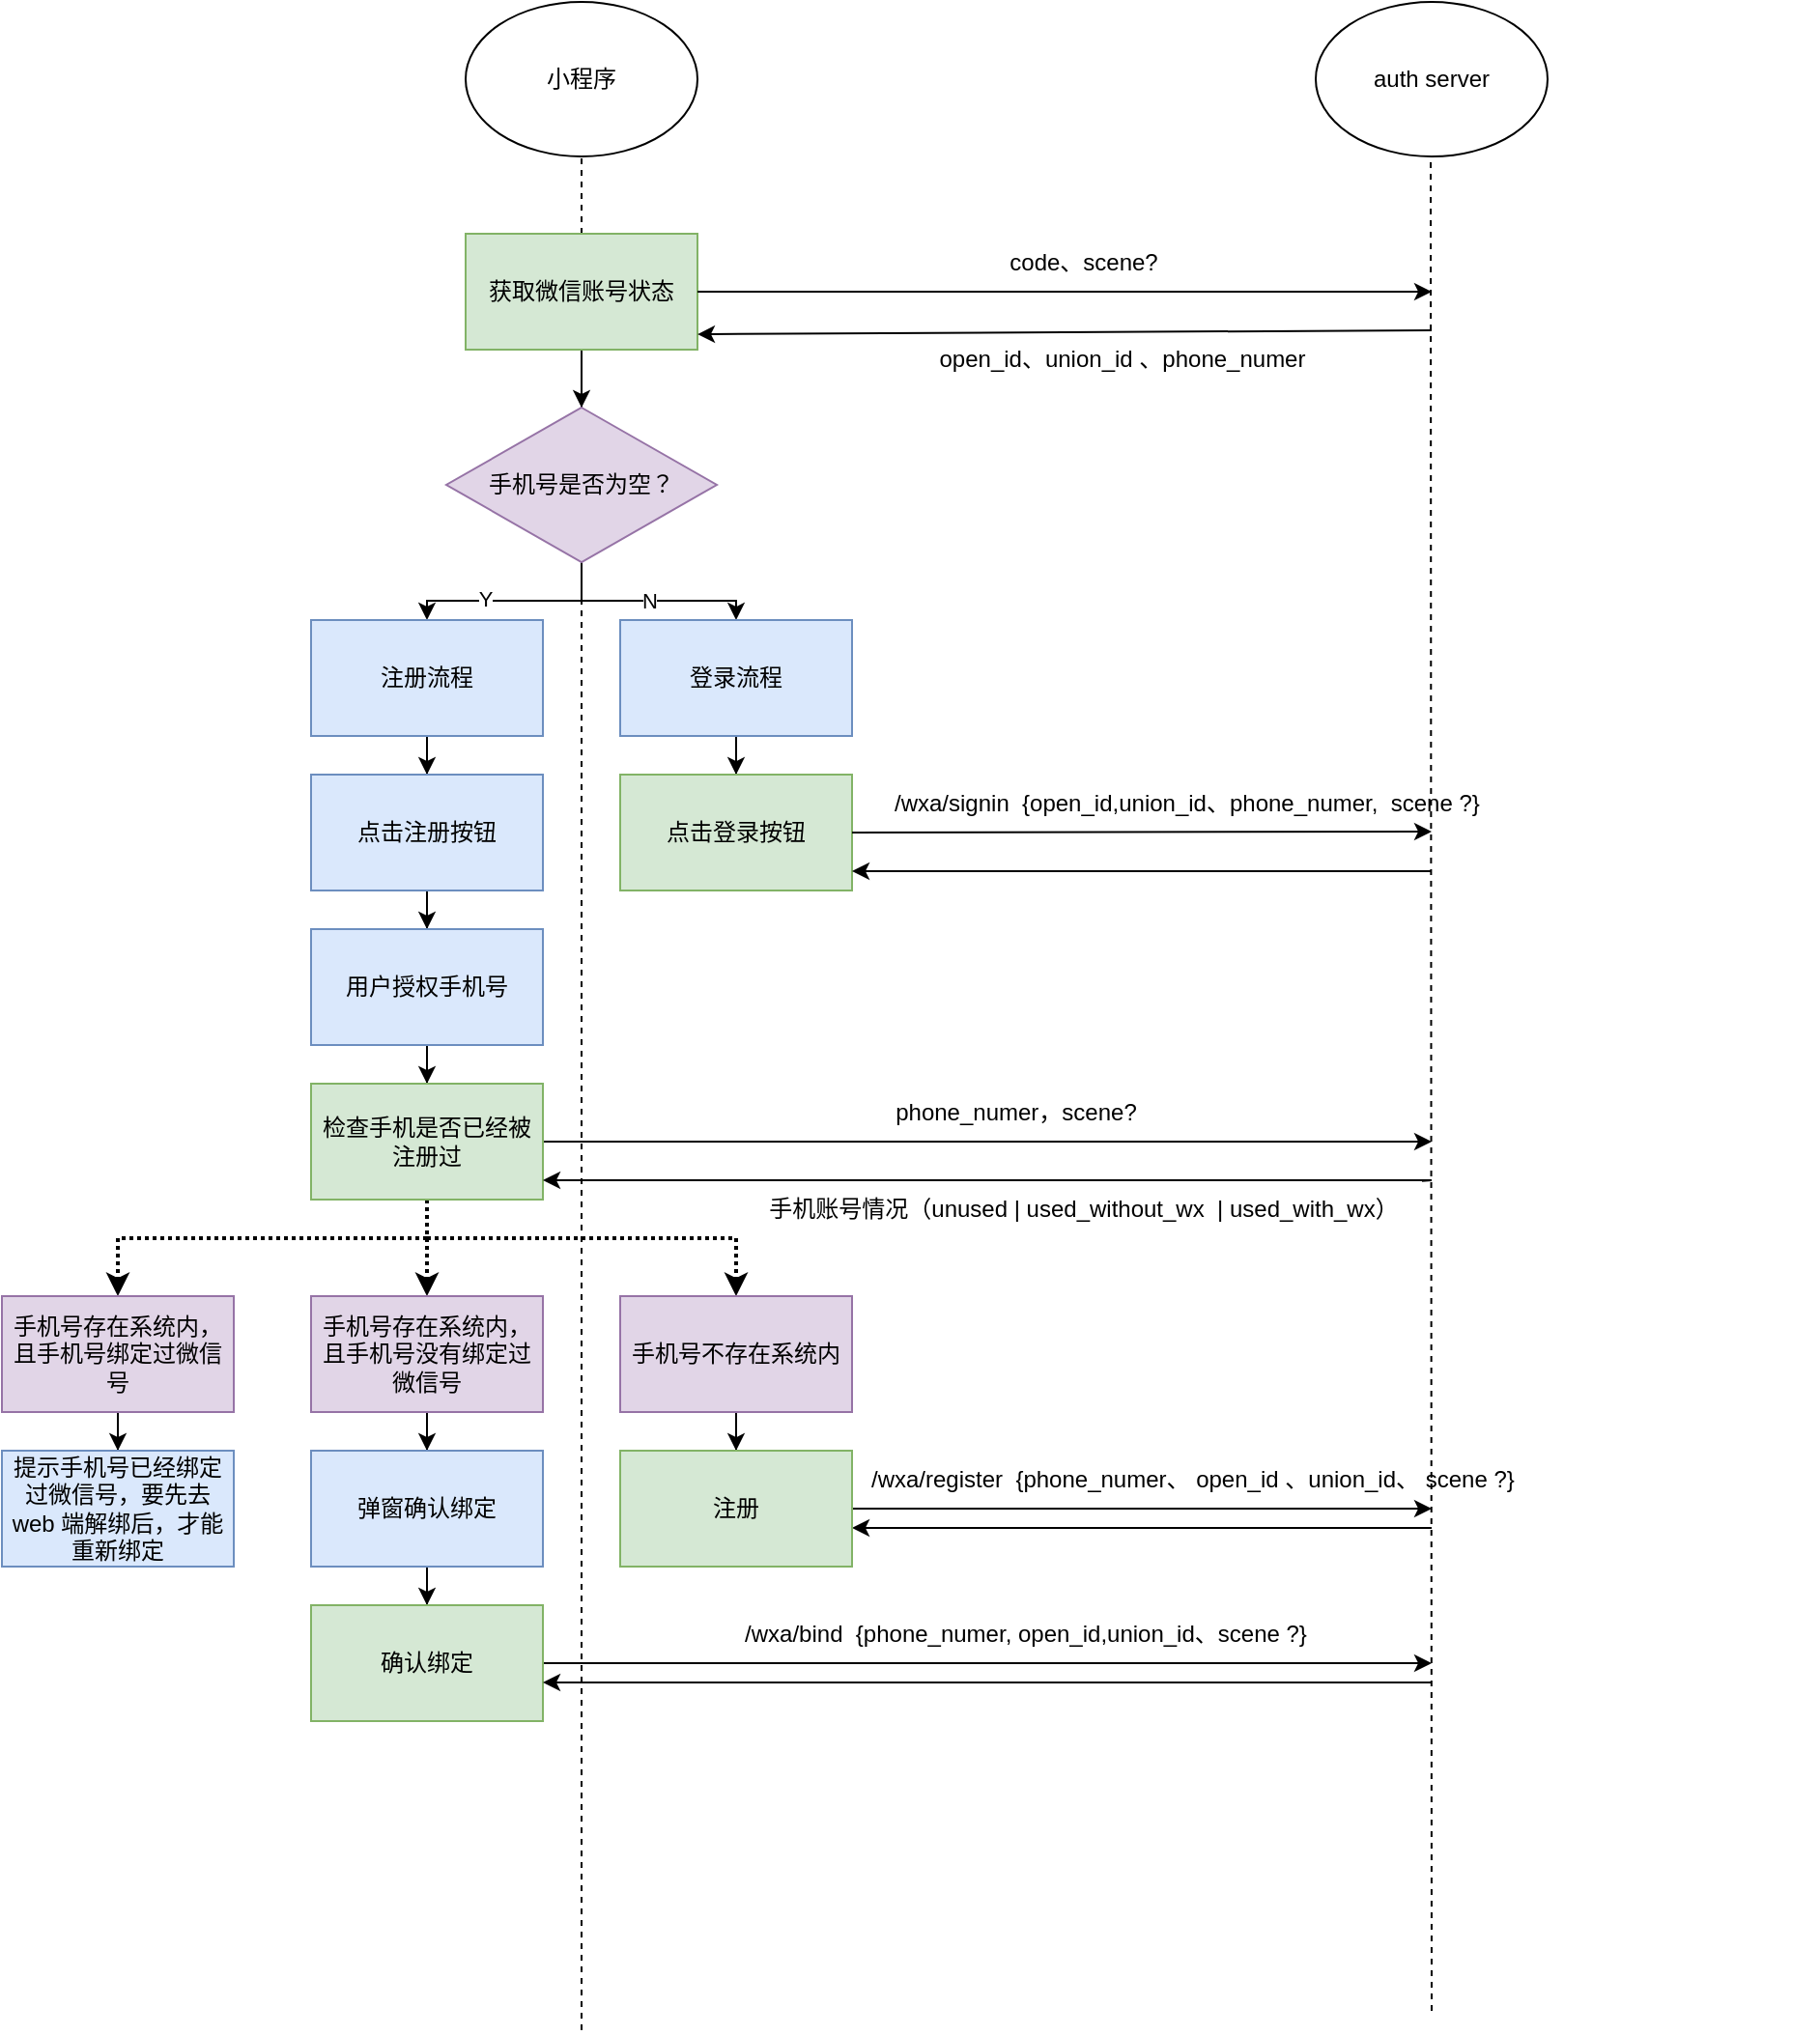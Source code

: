 <mxfile version="20.6.0" type="github">
  <diagram id="frfGcgA22GGOmQ5Yl26P" name="第 1 页">
    <mxGraphModel dx="2249" dy="706" grid="1" gridSize="10" guides="1" tooltips="1" connect="1" arrows="1" fold="1" page="1" pageScale="1" pageWidth="827" pageHeight="1169" math="0" shadow="0">
      <root>
        <mxCell id="0" />
        <mxCell id="1" parent="0" />
        <mxCell id="TeYJb4yFEiiPOOzQJac0-3" value="小程序" style="ellipse;whiteSpace=wrap;html=1;" vertex="1" parent="1">
          <mxGeometry x="160" y="120" width="120" height="80" as="geometry" />
        </mxCell>
        <mxCell id="TeYJb4yFEiiPOOzQJac0-5" value="" style="endArrow=none;dashed=1;html=1;rounded=0;entryX=0.5;entryY=1;entryDx=0;entryDy=0;startArrow=none;" edge="1" parent="1" target="TeYJb4yFEiiPOOzQJac0-3">
          <mxGeometry width="50" height="50" relative="1" as="geometry">
            <mxPoint x="220" y="930" as="sourcePoint" />
            <mxPoint x="440" y="370" as="targetPoint" />
          </mxGeometry>
        </mxCell>
        <mxCell id="TeYJb4yFEiiPOOzQJac0-4" value="auth server" style="ellipse;whiteSpace=wrap;html=1;" vertex="1" parent="1">
          <mxGeometry x="600" y="120" width="120" height="80" as="geometry" />
        </mxCell>
        <mxCell id="TeYJb4yFEiiPOOzQJac0-7" value="" style="endArrow=none;dashed=1;html=1;rounded=0;entryX=0.5;entryY=1;entryDx=0;entryDy=0;" edge="1" parent="1">
          <mxGeometry width="50" height="50" relative="1" as="geometry">
            <mxPoint x="660" y="1160" as="sourcePoint" />
            <mxPoint x="659.5" y="200" as="targetPoint" />
          </mxGeometry>
        </mxCell>
        <mxCell id="TeYJb4yFEiiPOOzQJac0-12" style="edgeStyle=orthogonalEdgeStyle;rounded=0;orthogonalLoop=1;jettySize=auto;html=1;entryX=0.5;entryY=0;entryDx=0;entryDy=0;" edge="1" parent="1" source="TeYJb4yFEiiPOOzQJac0-1" target="TeYJb4yFEiiPOOzQJac0-11">
          <mxGeometry relative="1" as="geometry" />
        </mxCell>
        <mxCell id="TeYJb4yFEiiPOOzQJac0-1" value="获取微信账号状态" style="rounded=0;whiteSpace=wrap;html=1;fillColor=#d5e8d4;strokeColor=#82b366;" vertex="1" parent="1">
          <mxGeometry x="160" y="240" width="120" height="60" as="geometry" />
        </mxCell>
        <mxCell id="TeYJb4yFEiiPOOzQJac0-8" value="" style="endArrow=classic;html=1;rounded=0;exitX=1;exitY=0.5;exitDx=0;exitDy=0;" edge="1" parent="1" source="TeYJb4yFEiiPOOzQJac0-1">
          <mxGeometry width="50" height="50" relative="1" as="geometry">
            <mxPoint x="390" y="420" as="sourcePoint" />
            <mxPoint x="660" y="270" as="targetPoint" />
          </mxGeometry>
        </mxCell>
        <mxCell id="TeYJb4yFEiiPOOzQJac0-9" value="" style="endArrow=classic;html=1;rounded=0;entryX=1;entryY=0.867;entryDx=0;entryDy=0;entryPerimeter=0;" edge="1" parent="1" target="TeYJb4yFEiiPOOzQJac0-1">
          <mxGeometry width="50" height="50" relative="1" as="geometry">
            <mxPoint x="660" y="290" as="sourcePoint" />
            <mxPoint x="220" y="340" as="targetPoint" />
          </mxGeometry>
        </mxCell>
        <mxCell id="TeYJb4yFEiiPOOzQJac0-10" value="open_id、union_id 、&lt;span style=&quot;background-color: initial;&quot;&gt;phone_numer&lt;/span&gt;" style="text;html=1;strokeColor=none;fillColor=none;align=center;verticalAlign=middle;whiteSpace=wrap;rounded=0;" vertex="1" parent="1">
          <mxGeometry x="400" y="290" width="200" height="30" as="geometry" />
        </mxCell>
        <mxCell id="TeYJb4yFEiiPOOzQJac0-37" style="edgeStyle=orthogonalEdgeStyle;rounded=0;orthogonalLoop=1;jettySize=auto;html=1;" edge="1" parent="1" source="TeYJb4yFEiiPOOzQJac0-11" target="TeYJb4yFEiiPOOzQJac0-14">
          <mxGeometry relative="1" as="geometry" />
        </mxCell>
        <mxCell id="TeYJb4yFEiiPOOzQJac0-39" value="Y" style="edgeLabel;html=1;align=center;verticalAlign=middle;resizable=0;points=[];" vertex="1" connectable="0" parent="TeYJb4yFEiiPOOzQJac0-37">
          <mxGeometry x="0.273" y="-1" relative="1" as="geometry">
            <mxPoint as="offset" />
          </mxGeometry>
        </mxCell>
        <mxCell id="TeYJb4yFEiiPOOzQJac0-38" value="N" style="edgeStyle=orthogonalEdgeStyle;rounded=0;orthogonalLoop=1;jettySize=auto;html=1;" edge="1" parent="1" source="TeYJb4yFEiiPOOzQJac0-11" target="TeYJb4yFEiiPOOzQJac0-13">
          <mxGeometry relative="1" as="geometry" />
        </mxCell>
        <mxCell id="TeYJb4yFEiiPOOzQJac0-11" value="手机号是否为空？" style="rhombus;whiteSpace=wrap;html=1;fillColor=#e1d5e7;strokeColor=#9673a6;" vertex="1" parent="1">
          <mxGeometry x="150" y="330" width="140" height="80" as="geometry" />
        </mxCell>
        <mxCell id="TeYJb4yFEiiPOOzQJac0-16" style="edgeStyle=orthogonalEdgeStyle;rounded=0;orthogonalLoop=1;jettySize=auto;html=1;" edge="1" parent="1" source="TeYJb4yFEiiPOOzQJac0-13" target="TeYJb4yFEiiPOOzQJac0-15">
          <mxGeometry relative="1" as="geometry" />
        </mxCell>
        <mxCell id="TeYJb4yFEiiPOOzQJac0-13" value="登录流程" style="rounded=0;whiteSpace=wrap;html=1;fillColor=#dae8fc;strokeColor=#6c8ebf;" vertex="1" parent="1">
          <mxGeometry x="240" y="440" width="120" height="60" as="geometry" />
        </mxCell>
        <mxCell id="TeYJb4yFEiiPOOzQJac0-20" style="edgeStyle=orthogonalEdgeStyle;rounded=0;orthogonalLoop=1;jettySize=auto;html=1;" edge="1" parent="1" source="TeYJb4yFEiiPOOzQJac0-14" target="TeYJb4yFEiiPOOzQJac0-19">
          <mxGeometry relative="1" as="geometry" />
        </mxCell>
        <mxCell id="TeYJb4yFEiiPOOzQJac0-14" value="注册流程" style="rounded=0;whiteSpace=wrap;html=1;fillColor=#dae8fc;strokeColor=#6c8ebf;" vertex="1" parent="1">
          <mxGeometry x="80" y="440" width="120" height="60" as="geometry" />
        </mxCell>
        <mxCell id="TeYJb4yFEiiPOOzQJac0-15" value="点击登录按钮" style="rounded=0;whiteSpace=wrap;html=1;fillColor=#d5e8d4;strokeColor=#82b366;" vertex="1" parent="1">
          <mxGeometry x="240" y="520" width="120" height="60" as="geometry" />
        </mxCell>
        <mxCell id="TeYJb4yFEiiPOOzQJac0-17" value="" style="endArrow=classic;html=1;rounded=0;exitX=1;exitY=0.5;exitDx=0;exitDy=0;" edge="1" parent="1" source="TeYJb4yFEiiPOOzQJac0-15">
          <mxGeometry width="50" height="50" relative="1" as="geometry">
            <mxPoint x="370" y="550" as="sourcePoint" />
            <mxPoint x="660" y="549.5" as="targetPoint" />
          </mxGeometry>
        </mxCell>
        <mxCell id="TeYJb4yFEiiPOOzQJac0-18" value="/wxa/signin&amp;nbsp; {open_id,&lt;span style=&quot;text-align: center;&quot;&gt;union_id、&lt;/span&gt;phone_numer,&amp;nbsp;&amp;nbsp;scene ?}" style="text;html=1;strokeColor=none;fillColor=none;align=left;verticalAlign=middle;whiteSpace=wrap;rounded=0;" vertex="1" parent="1">
          <mxGeometry x="380" y="520" width="480" height="30" as="geometry" />
        </mxCell>
        <mxCell id="TeYJb4yFEiiPOOzQJac0-22" style="edgeStyle=orthogonalEdgeStyle;rounded=0;orthogonalLoop=1;jettySize=auto;html=1;" edge="1" parent="1" source="TeYJb4yFEiiPOOzQJac0-19" target="TeYJb4yFEiiPOOzQJac0-21">
          <mxGeometry relative="1" as="geometry" />
        </mxCell>
        <mxCell id="TeYJb4yFEiiPOOzQJac0-19" value="点击注册按钮" style="rounded=0;whiteSpace=wrap;html=1;fillColor=#dae8fc;strokeColor=#6c8ebf;" vertex="1" parent="1">
          <mxGeometry x="80" y="520" width="120" height="60" as="geometry" />
        </mxCell>
        <mxCell id="TeYJb4yFEiiPOOzQJac0-28" style="edgeStyle=orthogonalEdgeStyle;rounded=0;orthogonalLoop=1;jettySize=auto;html=1;" edge="1" parent="1" source="TeYJb4yFEiiPOOzQJac0-21" target="TeYJb4yFEiiPOOzQJac0-23">
          <mxGeometry relative="1" as="geometry" />
        </mxCell>
        <mxCell id="TeYJb4yFEiiPOOzQJac0-21" value="用户授权手机号" style="rounded=0;whiteSpace=wrap;html=1;fillColor=#dae8fc;strokeColor=#6c8ebf;" vertex="1" parent="1">
          <mxGeometry x="80" y="600" width="120" height="60" as="geometry" />
        </mxCell>
        <mxCell id="TeYJb4yFEiiPOOzQJac0-24" style="edgeStyle=orthogonalEdgeStyle;rounded=0;orthogonalLoop=1;jettySize=auto;html=1;" edge="1" parent="1" source="TeYJb4yFEiiPOOzQJac0-23">
          <mxGeometry relative="1" as="geometry">
            <mxPoint x="660" y="710" as="targetPoint" />
          </mxGeometry>
        </mxCell>
        <mxCell id="TeYJb4yFEiiPOOzQJac0-64" style="edgeStyle=orthogonalEdgeStyle;rounded=0;orthogonalLoop=1;jettySize=auto;html=1;dashed=1;dashPattern=1 1;strokeWidth=2;" edge="1" parent="1" source="TeYJb4yFEiiPOOzQJac0-23" target="TeYJb4yFEiiPOOzQJac0-57">
          <mxGeometry relative="1" as="geometry">
            <Array as="points">
              <mxPoint x="140" y="760" />
              <mxPoint x="-20" y="760" />
            </Array>
          </mxGeometry>
        </mxCell>
        <mxCell id="TeYJb4yFEiiPOOzQJac0-65" style="edgeStyle=orthogonalEdgeStyle;rounded=0;orthogonalLoop=1;jettySize=auto;html=1;dashed=1;dashPattern=1 1;strokeWidth=2;" edge="1" parent="1" source="TeYJb4yFEiiPOOzQJac0-23" target="TeYJb4yFEiiPOOzQJac0-32">
          <mxGeometry relative="1" as="geometry" />
        </mxCell>
        <mxCell id="TeYJb4yFEiiPOOzQJac0-66" style="edgeStyle=orthogonalEdgeStyle;rounded=0;orthogonalLoop=1;jettySize=auto;html=1;strokeWidth=2;dashed=1;dashPattern=1 1;" edge="1" parent="1" source="TeYJb4yFEiiPOOzQJac0-23" target="TeYJb4yFEiiPOOzQJac0-41">
          <mxGeometry relative="1" as="geometry">
            <Array as="points">
              <mxPoint x="140" y="760" />
              <mxPoint x="300" y="760" />
            </Array>
          </mxGeometry>
        </mxCell>
        <mxCell id="TeYJb4yFEiiPOOzQJac0-23" value="检查手机是否已经被注册过" style="rounded=0;whiteSpace=wrap;html=1;fillColor=#d5e8d4;strokeColor=#82b366;" vertex="1" parent="1">
          <mxGeometry x="80" y="680" width="120" height="60" as="geometry" />
        </mxCell>
        <mxCell id="TeYJb4yFEiiPOOzQJac0-25" value="" style="endArrow=classic;html=1;rounded=0;" edge="1" parent="1">
          <mxGeometry width="50" height="50" relative="1" as="geometry">
            <mxPoint x="660" y="570" as="sourcePoint" />
            <mxPoint x="360" y="570" as="targetPoint" />
          </mxGeometry>
        </mxCell>
        <mxCell id="TeYJb4yFEiiPOOzQJac0-26" value="" style="endArrow=classic;html=1;rounded=0;startArrow=none;" edge="1" parent="1">
          <mxGeometry width="50" height="50" relative="1" as="geometry">
            <mxPoint x="660" y="730" as="sourcePoint" />
            <mxPoint x="200" y="730" as="targetPoint" />
          </mxGeometry>
        </mxCell>
        <mxCell id="TeYJb4yFEiiPOOzQJac0-47" style="edgeStyle=orthogonalEdgeStyle;rounded=0;orthogonalLoop=1;jettySize=auto;html=1;" edge="1" parent="1" source="TeYJb4yFEiiPOOzQJac0-32" target="TeYJb4yFEiiPOOzQJac0-43">
          <mxGeometry relative="1" as="geometry" />
        </mxCell>
        <mxCell id="TeYJb4yFEiiPOOzQJac0-32" value="手机号存在系统内，且手机号没有绑定过微信号" style="rounded=0;whiteSpace=wrap;html=1;fillColor=#e1d5e7;strokeColor=#9673a6;" vertex="1" parent="1">
          <mxGeometry x="80" y="790" width="120" height="60" as="geometry" />
        </mxCell>
        <mxCell id="TeYJb4yFEiiPOOzQJac0-33" value="" style="endArrow=none;dashed=1;html=1;rounded=0;entryX=0.5;entryY=1;entryDx=0;entryDy=0;" edge="1" parent="1">
          <mxGeometry width="50" height="50" relative="1" as="geometry">
            <mxPoint x="220" y="1170" as="sourcePoint" />
            <mxPoint x="220" y="830" as="targetPoint" />
          </mxGeometry>
        </mxCell>
        <mxCell id="TeYJb4yFEiiPOOzQJac0-71" style="edgeStyle=orthogonalEdgeStyle;rounded=0;orthogonalLoop=1;jettySize=auto;html=1;strokeWidth=1;" edge="1" parent="1" source="TeYJb4yFEiiPOOzQJac0-41" target="TeYJb4yFEiiPOOzQJac0-62">
          <mxGeometry relative="1" as="geometry" />
        </mxCell>
        <mxCell id="TeYJb4yFEiiPOOzQJac0-41" value="手机号不存在系统内" style="rounded=0;whiteSpace=wrap;html=1;fillColor=#e1d5e7;strokeColor=#9673a6;" vertex="1" parent="1">
          <mxGeometry x="240" y="790" width="120" height="60" as="geometry" />
        </mxCell>
        <mxCell id="TeYJb4yFEiiPOOzQJac0-54" style="edgeStyle=orthogonalEdgeStyle;rounded=0;orthogonalLoop=1;jettySize=auto;html=1;" edge="1" parent="1" source="TeYJb4yFEiiPOOzQJac0-43" target="TeYJb4yFEiiPOOzQJac0-53">
          <mxGeometry relative="1" as="geometry" />
        </mxCell>
        <mxCell id="TeYJb4yFEiiPOOzQJac0-43" value="弹窗确认绑定" style="rounded=0;whiteSpace=wrap;html=1;fillColor=#dae8fc;strokeColor=#6c8ebf;" vertex="1" parent="1">
          <mxGeometry x="80" y="870" width="120" height="60" as="geometry" />
        </mxCell>
        <mxCell id="TeYJb4yFEiiPOOzQJac0-46" value="phone_numer，scene?" style="text;html=1;strokeColor=none;fillColor=none;align=center;verticalAlign=middle;whiteSpace=wrap;rounded=0;" vertex="1" parent="1">
          <mxGeometry x="330" y="680" width="230" height="30" as="geometry" />
        </mxCell>
        <mxCell id="TeYJb4yFEiiPOOzQJac0-51" value="" style="endArrow=classic;html=1;rounded=0;" edge="1" parent="1">
          <mxGeometry width="50" height="50" relative="1" as="geometry">
            <mxPoint x="660" y="910" as="sourcePoint" />
            <mxPoint x="360" y="910" as="targetPoint" />
          </mxGeometry>
        </mxCell>
        <mxCell id="TeYJb4yFEiiPOOzQJac0-52" value="/wxa/register&amp;nbsp; {phone_numer、 open_id 、&lt;span style=&quot;text-align: center;&quot;&gt;union_id、&lt;/span&gt;&amp;nbsp;scene ?}" style="text;html=1;strokeColor=none;fillColor=none;align=left;verticalAlign=middle;whiteSpace=wrap;rounded=0;" vertex="1" parent="1">
          <mxGeometry x="367.5" y="870" width="472.5" height="30" as="geometry" />
        </mxCell>
        <mxCell id="TeYJb4yFEiiPOOzQJac0-55" style="edgeStyle=orthogonalEdgeStyle;rounded=0;orthogonalLoop=1;jettySize=auto;html=1;" edge="1" parent="1" source="TeYJb4yFEiiPOOzQJac0-53">
          <mxGeometry relative="1" as="geometry">
            <mxPoint x="660" y="980" as="targetPoint" />
          </mxGeometry>
        </mxCell>
        <mxCell id="TeYJb4yFEiiPOOzQJac0-53" value="确认绑定" style="rounded=0;whiteSpace=wrap;html=1;fillColor=#d5e8d4;strokeColor=#82b366;" vertex="1" parent="1">
          <mxGeometry x="80" y="950" width="120" height="60" as="geometry" />
        </mxCell>
        <mxCell id="TeYJb4yFEiiPOOzQJac0-56" value="/wxa/bind&amp;nbsp; {phone_numer, open_id,union_id、scene ?}" style="text;html=1;strokeColor=none;fillColor=none;align=center;verticalAlign=middle;whiteSpace=wrap;rounded=0;" vertex="1" parent="1">
          <mxGeometry x="280" y="950" width="340" height="30" as="geometry" />
        </mxCell>
        <mxCell id="TeYJb4yFEiiPOOzQJac0-59" style="edgeStyle=orthogonalEdgeStyle;rounded=0;orthogonalLoop=1;jettySize=auto;html=1;" edge="1" parent="1" source="TeYJb4yFEiiPOOzQJac0-57" target="TeYJb4yFEiiPOOzQJac0-58">
          <mxGeometry relative="1" as="geometry" />
        </mxCell>
        <mxCell id="TeYJb4yFEiiPOOzQJac0-57" value="手机号存在系统内，且手机号绑定过微信号" style="rounded=0;whiteSpace=wrap;html=1;fillColor=#e1d5e7;strokeColor=#9673a6;" vertex="1" parent="1">
          <mxGeometry x="-80" y="790" width="120" height="60" as="geometry" />
        </mxCell>
        <mxCell id="TeYJb4yFEiiPOOzQJac0-58" value="提示手机号已经绑定过微信号，要先去 web 端解绑后，才能重新绑定" style="rounded=0;whiteSpace=wrap;html=1;fillColor=#dae8fc;strokeColor=#6c8ebf;" vertex="1" parent="1">
          <mxGeometry x="-80" y="870" width="120" height="60" as="geometry" />
        </mxCell>
        <mxCell id="TeYJb4yFEiiPOOzQJac0-63" style="edgeStyle=orthogonalEdgeStyle;rounded=0;orthogonalLoop=1;jettySize=auto;html=1;" edge="1" parent="1" source="TeYJb4yFEiiPOOzQJac0-62">
          <mxGeometry relative="1" as="geometry">
            <mxPoint x="660" y="900" as="targetPoint" />
          </mxGeometry>
        </mxCell>
        <mxCell id="TeYJb4yFEiiPOOzQJac0-62" value="注册" style="rounded=0;whiteSpace=wrap;html=1;fillColor=#d5e8d4;strokeColor=#82b366;" vertex="1" parent="1">
          <mxGeometry x="240" y="870" width="120" height="60" as="geometry" />
        </mxCell>
        <mxCell id="TeYJb4yFEiiPOOzQJac0-67" value="code、scene?" style="text;html=1;strokeColor=none;fillColor=none;align=center;verticalAlign=middle;whiteSpace=wrap;rounded=0;" vertex="1" parent="1">
          <mxGeometry x="380" y="240" width="200" height="30" as="geometry" />
        </mxCell>
        <mxCell id="TeYJb4yFEiiPOOzQJac0-68" value="" style="endArrow=classic;html=1;rounded=0;" edge="1" parent="1">
          <mxGeometry width="50" height="50" relative="1" as="geometry">
            <mxPoint x="660" y="990" as="sourcePoint" />
            <mxPoint x="200" y="990" as="targetPoint" />
          </mxGeometry>
        </mxCell>
        <mxCell id="TeYJb4yFEiiPOOzQJac0-61" value="手机账号情况（unused | used_without_wx&amp;nbsp; | used_with_wx）" style="text;html=1;strokeColor=none;fillColor=none;align=center;verticalAlign=middle;whiteSpace=wrap;rounded=0;" vertex="1" parent="1">
          <mxGeometry x="305" y="730" width="350" height="30" as="geometry" />
        </mxCell>
        <mxCell id="TeYJb4yFEiiPOOzQJac0-69" value="" style="endArrow=none;html=1;rounded=0;" edge="1" parent="1" target="TeYJb4yFEiiPOOzQJac0-61">
          <mxGeometry width="50" height="50" relative="1" as="geometry">
            <mxPoint x="660" y="730" as="sourcePoint" />
            <mxPoint x="200" y="730" as="targetPoint" />
          </mxGeometry>
        </mxCell>
      </root>
    </mxGraphModel>
  </diagram>
</mxfile>
